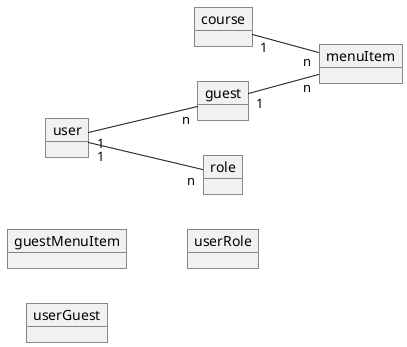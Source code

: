 @startuml test
left to right direction

object course
object guestMenuItem
object guest
object menuItem
object role
object userGuest
object userRole
object user

user "1" -- "n" guest
user "1" -- "n" role
guest "1" -- "n" menuItem
course "1" -- "n" menuItem

@enduml